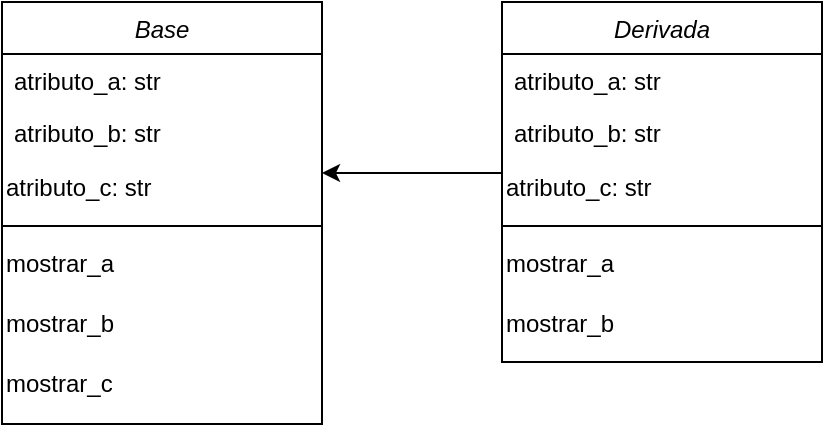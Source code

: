 <mxfile version="24.0.6" type="github">
  <diagram id="C5RBs43oDa-KdzZeNtuy" name="Page-1">
    <mxGraphModel dx="794" dy="459" grid="1" gridSize="10" guides="1" tooltips="1" connect="1" arrows="1" fold="1" page="1" pageScale="1" pageWidth="827" pageHeight="1169" math="0" shadow="0">
      <root>
        <mxCell id="WIyWlLk6GJQsqaUBKTNV-0" />
        <mxCell id="WIyWlLk6GJQsqaUBKTNV-1" parent="WIyWlLk6GJQsqaUBKTNV-0" />
        <mxCell id="zkfFHV4jXpPFQw0GAbJ--0" value="Base" style="swimlane;fontStyle=2;align=center;verticalAlign=top;childLayout=stackLayout;horizontal=1;startSize=26;horizontalStack=0;resizeParent=1;resizeLast=0;collapsible=1;marginBottom=0;rounded=0;shadow=0;strokeWidth=1;" parent="WIyWlLk6GJQsqaUBKTNV-1" vertex="1">
          <mxGeometry x="220" y="120" width="160" height="211" as="geometry">
            <mxRectangle x="230" y="140" width="160" height="26" as="alternateBounds" />
          </mxGeometry>
        </mxCell>
        <mxCell id="zkfFHV4jXpPFQw0GAbJ--1" value="atributo_a: str" style="text;align=left;verticalAlign=top;spacingLeft=4;spacingRight=4;overflow=hidden;rotatable=0;points=[[0,0.5],[1,0.5]];portConstraint=eastwest;" parent="zkfFHV4jXpPFQw0GAbJ--0" vertex="1">
          <mxGeometry y="26" width="160" height="26" as="geometry" />
        </mxCell>
        <mxCell id="zkfFHV4jXpPFQw0GAbJ--2" value="atributo_b: str" style="text;align=left;verticalAlign=top;spacingLeft=4;spacingRight=4;overflow=hidden;rotatable=0;points=[[0,0.5],[1,0.5]];portConstraint=eastwest;rounded=0;shadow=0;html=0;" parent="zkfFHV4jXpPFQw0GAbJ--0" vertex="1">
          <mxGeometry y="52" width="160" height="26" as="geometry" />
        </mxCell>
        <mxCell id="u8PCDyK921hw9LL-ExSY-0" value="atributo_c: str" style="text;html=1;align=left;verticalAlign=middle;whiteSpace=wrap;rounded=0;" vertex="1" parent="zkfFHV4jXpPFQw0GAbJ--0">
          <mxGeometry y="78" width="160" height="30" as="geometry" />
        </mxCell>
        <mxCell id="zkfFHV4jXpPFQw0GAbJ--4" value="" style="line;html=1;strokeWidth=1;align=left;verticalAlign=middle;spacingTop=-1;spacingLeft=3;spacingRight=3;rotatable=0;labelPosition=right;points=[];portConstraint=eastwest;" parent="zkfFHV4jXpPFQw0GAbJ--0" vertex="1">
          <mxGeometry y="108" width="160" height="8" as="geometry" />
        </mxCell>
        <mxCell id="u8PCDyK921hw9LL-ExSY-2" value="mostrar_a" style="text;html=1;align=left;verticalAlign=middle;whiteSpace=wrap;rounded=0;" vertex="1" parent="zkfFHV4jXpPFQw0GAbJ--0">
          <mxGeometry y="116" width="160" height="30" as="geometry" />
        </mxCell>
        <mxCell id="u8PCDyK921hw9LL-ExSY-3" value="mostrar_b" style="text;html=1;align=left;verticalAlign=middle;whiteSpace=wrap;rounded=0;" vertex="1" parent="zkfFHV4jXpPFQw0GAbJ--0">
          <mxGeometry y="146" width="160" height="30" as="geometry" />
        </mxCell>
        <mxCell id="u8PCDyK921hw9LL-ExSY-6" value="mostrar_c" style="text;html=1;align=left;verticalAlign=middle;whiteSpace=wrap;rounded=0;" vertex="1" parent="zkfFHV4jXpPFQw0GAbJ--0">
          <mxGeometry y="176" width="160" height="30" as="geometry" />
        </mxCell>
        <mxCell id="u8PCDyK921hw9LL-ExSY-7" value="Derivada" style="swimlane;fontStyle=2;align=center;verticalAlign=top;childLayout=stackLayout;horizontal=1;startSize=26;horizontalStack=0;resizeParent=1;resizeLast=0;collapsible=1;marginBottom=0;rounded=0;shadow=0;strokeWidth=1;" vertex="1" parent="WIyWlLk6GJQsqaUBKTNV-1">
          <mxGeometry x="470" y="120" width="160" height="180" as="geometry">
            <mxRectangle x="230" y="140" width="160" height="26" as="alternateBounds" />
          </mxGeometry>
        </mxCell>
        <mxCell id="u8PCDyK921hw9LL-ExSY-8" value="atributo_a: str" style="text;align=left;verticalAlign=top;spacingLeft=4;spacingRight=4;overflow=hidden;rotatable=0;points=[[0,0.5],[1,0.5]];portConstraint=eastwest;" vertex="1" parent="u8PCDyK921hw9LL-ExSY-7">
          <mxGeometry y="26" width="160" height="26" as="geometry" />
        </mxCell>
        <mxCell id="u8PCDyK921hw9LL-ExSY-9" value="atributo_b: str" style="text;align=left;verticalAlign=top;spacingLeft=4;spacingRight=4;overflow=hidden;rotatable=0;points=[[0,0.5],[1,0.5]];portConstraint=eastwest;rounded=0;shadow=0;html=0;" vertex="1" parent="u8PCDyK921hw9LL-ExSY-7">
          <mxGeometry y="52" width="160" height="26" as="geometry" />
        </mxCell>
        <mxCell id="u8PCDyK921hw9LL-ExSY-10" value="atributo_c: str" style="text;html=1;align=left;verticalAlign=middle;whiteSpace=wrap;rounded=0;" vertex="1" parent="u8PCDyK921hw9LL-ExSY-7">
          <mxGeometry y="78" width="160" height="30" as="geometry" />
        </mxCell>
        <mxCell id="u8PCDyK921hw9LL-ExSY-11" value="" style="line;html=1;strokeWidth=1;align=left;verticalAlign=middle;spacingTop=-1;spacingLeft=3;spacingRight=3;rotatable=0;labelPosition=right;points=[];portConstraint=eastwest;" vertex="1" parent="u8PCDyK921hw9LL-ExSY-7">
          <mxGeometry y="108" width="160" height="8" as="geometry" />
        </mxCell>
        <mxCell id="u8PCDyK921hw9LL-ExSY-12" value="mostrar_a" style="text;html=1;align=left;verticalAlign=middle;whiteSpace=wrap;rounded=0;" vertex="1" parent="u8PCDyK921hw9LL-ExSY-7">
          <mxGeometry y="116" width="160" height="30" as="geometry" />
        </mxCell>
        <mxCell id="u8PCDyK921hw9LL-ExSY-13" value="mostrar_b" style="text;html=1;align=left;verticalAlign=middle;whiteSpace=wrap;rounded=0;" vertex="1" parent="u8PCDyK921hw9LL-ExSY-7">
          <mxGeometry y="146" width="160" height="30" as="geometry" />
        </mxCell>
        <mxCell id="u8PCDyK921hw9LL-ExSY-15" value="" style="endArrow=classic;html=1;rounded=0;entryX=1;entryY=0.25;entryDx=0;entryDy=0;exitX=0;exitY=0.25;exitDx=0;exitDy=0;" edge="1" parent="WIyWlLk6GJQsqaUBKTNV-1" source="u8PCDyK921hw9LL-ExSY-10" target="u8PCDyK921hw9LL-ExSY-0">
          <mxGeometry width="50" height="50" relative="1" as="geometry">
            <mxPoint x="380" y="370" as="sourcePoint" />
            <mxPoint x="430" y="320" as="targetPoint" />
            <Array as="points" />
          </mxGeometry>
        </mxCell>
      </root>
    </mxGraphModel>
  </diagram>
</mxfile>
